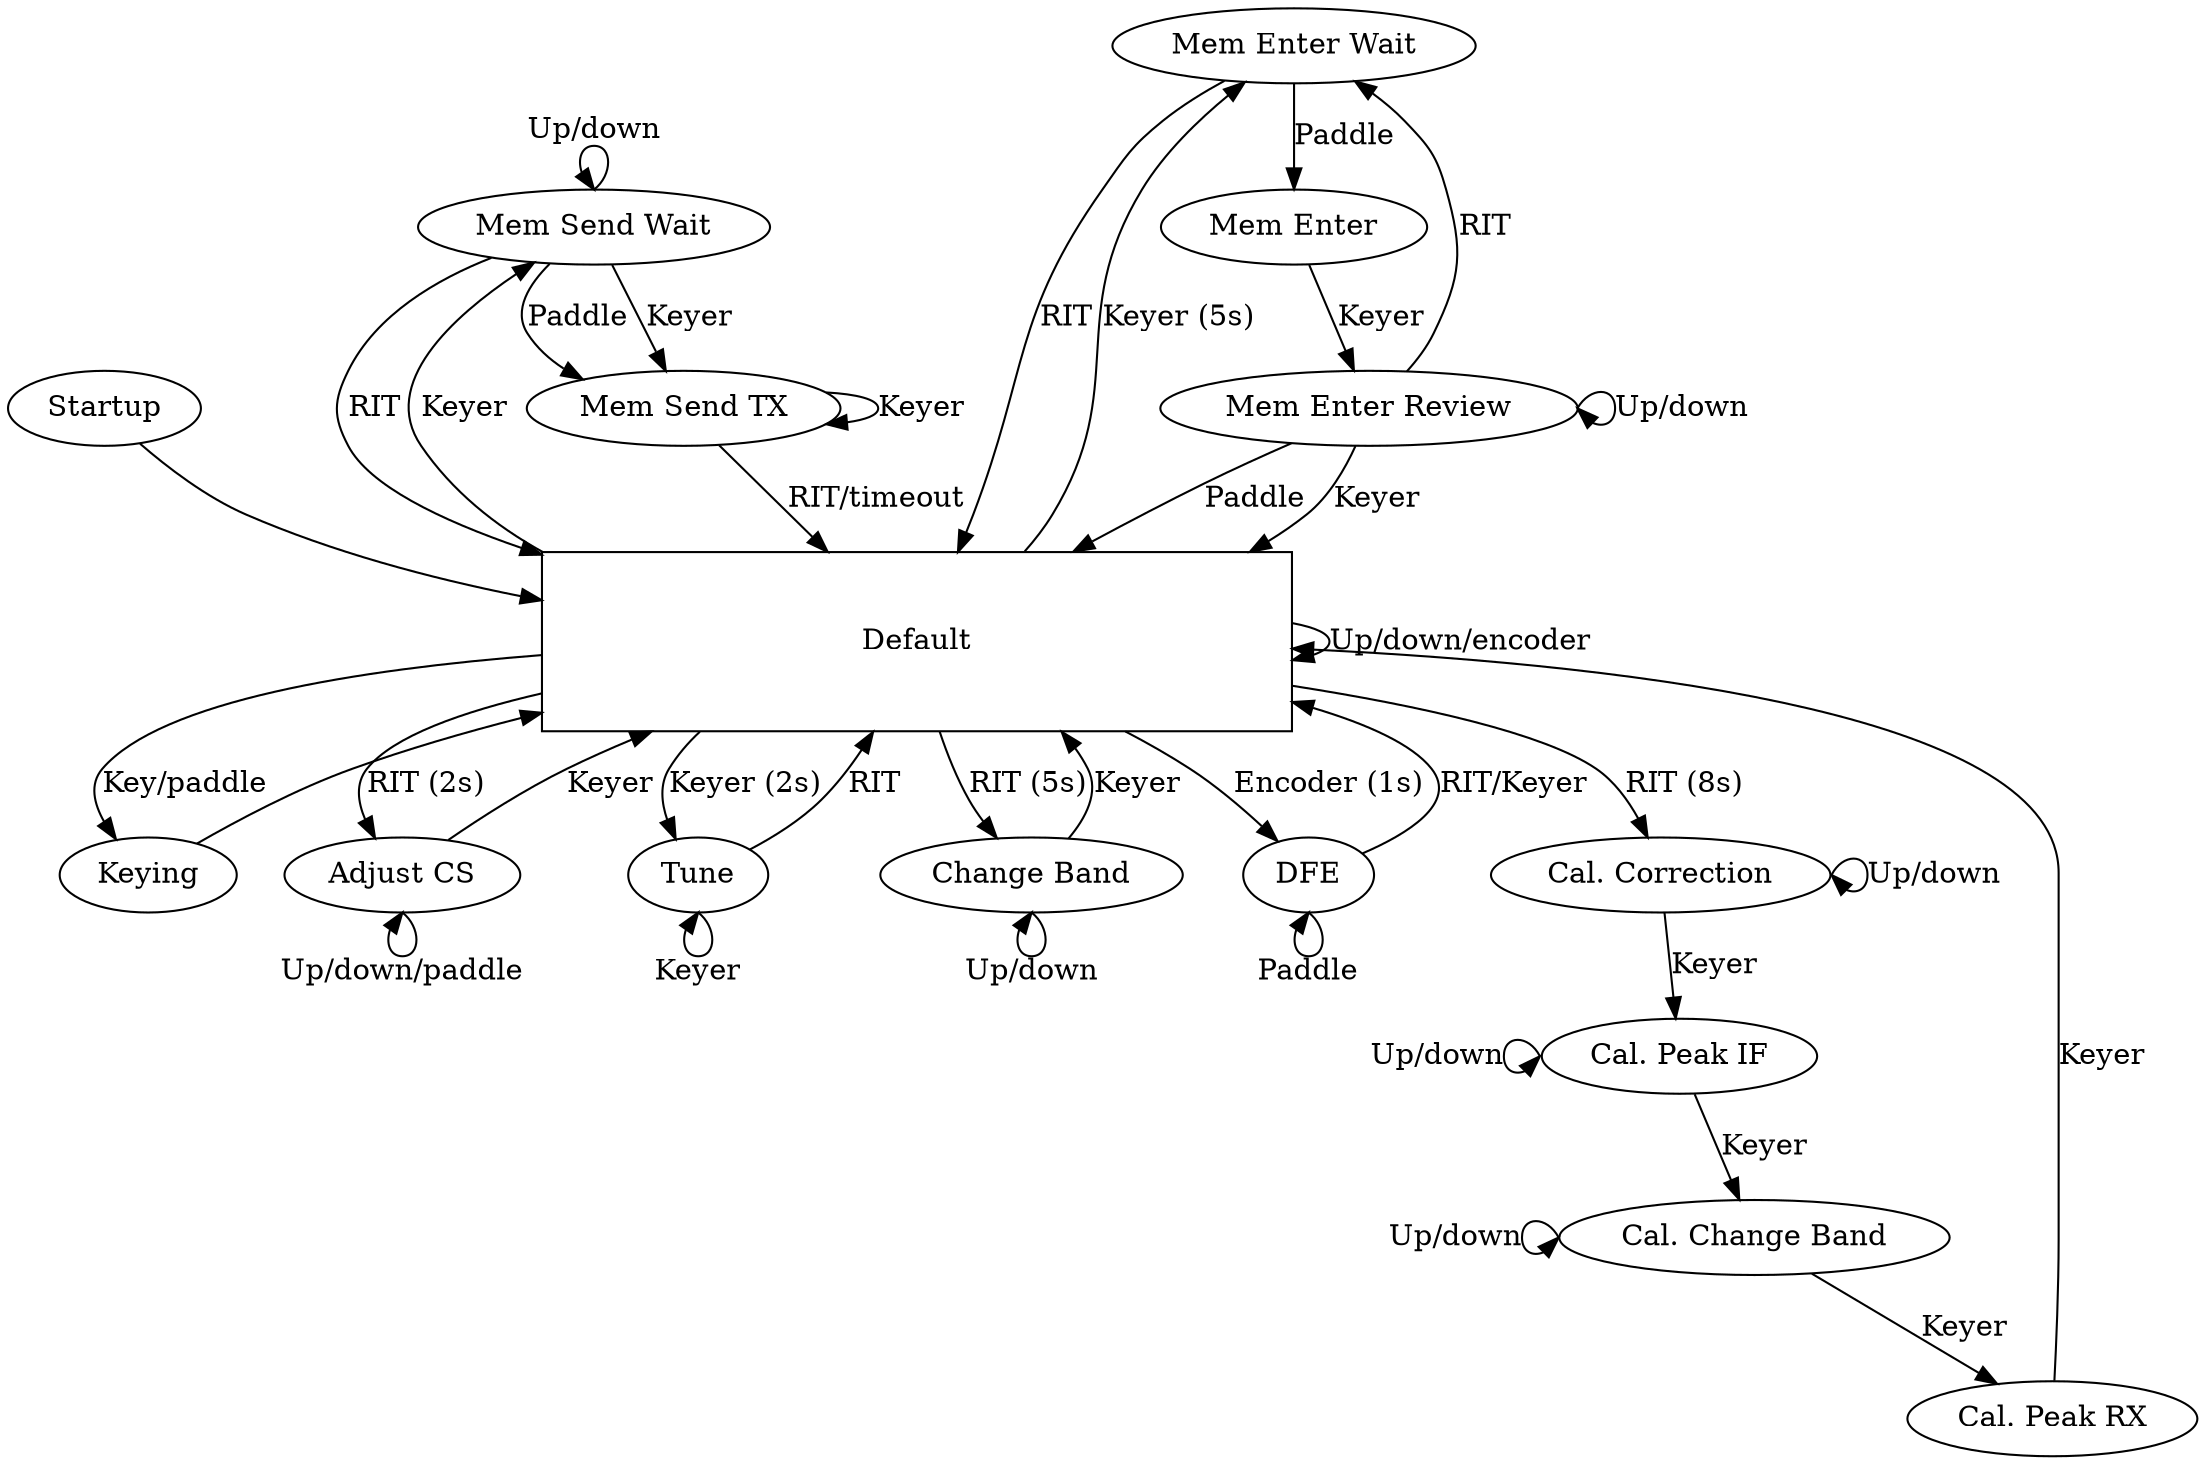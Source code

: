 digraph {
	startup [label="Startup"];
	default [label="Default", shape=rectangle, width=5, height=1.2];
	keying [label="Keying"];
	adjust_cs [label="Adjust CS"];
	tune [label="Tune"];
	change_band [label="Change Band"];
	dfe [label="DFE"];
	mem_send_wait [label="Mem Send Wait"];
	mem_send_tx [label="Mem Send TX"];
	mem_enter_wait [label="Mem Enter Wait"];
	mem_enter [label="Mem Enter"];
	mem_enter_review [label="Mem Enter Review"];
	cal_correction [label="Cal. Correction"];
	cal_peak_if [label="Cal. Peak IF"];
	cal_change_band [label="Cal. Change Band"];
	cal_peak_rx [label="Cal. Peak RX"];

	startup -> default;

	default -> default [label="Up/down/encoder"];

	default -> keying [label="Key/paddle"];
	keying -> default;

	default -> adjust_cs [label="RIT (2s)"];
	adjust_cs:s -> adjust_cs:s [label="Up/down/paddle"];
	adjust_cs -> default [label="Keyer"];

	default -> tune [label="Keyer (2s)"];
	tune:s -> tune:s [label="Keyer"];
	tune -> default [label="RIT"];

	default -> change_band [label="RIT (5s)"];
	change_band:s -> change_band:s [label="Up/down"];
	change_band -> default [label="Keyer"];

	default -> dfe [label="Encoder (1s)"];
	dfe:s -> dfe:s [label="Paddle"];
	dfe -> default [label="RIT/Keyer"];

	default -> mem_send_wait [label="Keyer", constraint=false];
	mem_send_wait -> default [label="RIT"];
	mem_send_wait:n -> mem_send_wait:n [label="Up/down"]
	mem_send_wait -> mem_send_tx [label="Paddle", constraint=false];
	mem_send_wait -> mem_send_tx [label="Keyer"];
	mem_send_tx -> mem_send_tx [label="Keyer"];
	mem_send_tx -> default [label="RIT/timeout"];

	default -> mem_enter_wait [label="Keyer (5s)", constraint=false];
	mem_enter_wait -> default [label="RIT"];
	mem_enter_wait -> mem_enter [label="Paddle"];
	mem_enter -> mem_enter_review [label="Keyer"];
	mem_enter_review -> mem_enter_wait [label="RIT"];
	mem_enter_review:e -> mem_enter_review:e [label="Up/down"];
	mem_enter_review -> default [label="Paddle"];
	mem_enter_review -> default [label="Keyer"];

	default -> cal_correction [label="RIT (8s)"];
	cal_correction:e -> cal_correction:e [label="Up/down"];
	cal_correction -> cal_peak_if [label="Keyer"];
	cal_peak_if:w -> cal_peak_if:w [label="Up/down"];
	cal_peak_if -> cal_change_band [label="Keyer"];
	cal_change_band:w -> cal_change_band:w [label="Up/down"];
	cal_change_band -> cal_peak_rx [label="Keyer"];
	cal_peak_rx -> default [label="Keyer"];
}
